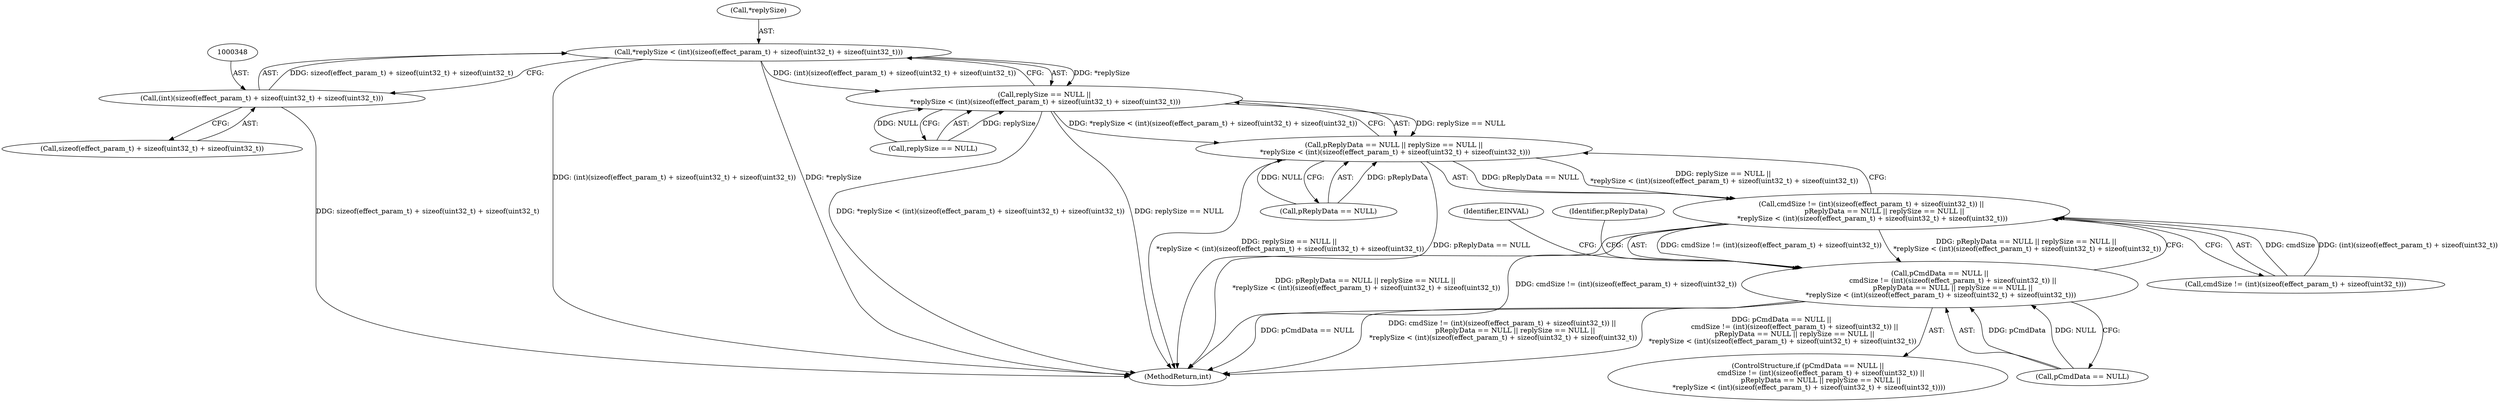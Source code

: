 digraph "0_Android_557bd7bfe6c4895faee09e46fc9b5304a956c8b7@pointer" {
"1000344" [label="(Call,*replySize < (int)(sizeof(effect_param_t) + sizeof(uint32_t) + sizeof(uint32_t)))"];
"1000347" [label="(Call,(int)(sizeof(effect_param_t) + sizeof(uint32_t) + sizeof(uint32_t)))"];
"1000340" [label="(Call,replySize == NULL ||\n *replySize < (int)(sizeof(effect_param_t) + sizeof(uint32_t) + sizeof(uint32_t)))"];
"1000336" [label="(Call,pReplyData == NULL || replySize == NULL ||\n *replySize < (int)(sizeof(effect_param_t) + sizeof(uint32_t) + sizeof(uint32_t)))"];
"1000326" [label="(Call,cmdSize != (int)(sizeof(effect_param_t) + sizeof(uint32_t)) ||\n            pReplyData == NULL || replySize == NULL ||\n *replySize < (int)(sizeof(effect_param_t) + sizeof(uint32_t) + sizeof(uint32_t)))"];
"1000322" [label="(Call,pCmdData == NULL ||\n            cmdSize != (int)(sizeof(effect_param_t) + sizeof(uint32_t)) ||\n            pReplyData == NULL || replySize == NULL ||\n *replySize < (int)(sizeof(effect_param_t) + sizeof(uint32_t) + sizeof(uint32_t)))"];
"1000345" [label="(Call,*replySize)"];
"1000336" [label="(Call,pReplyData == NULL || replySize == NULL ||\n *replySize < (int)(sizeof(effect_param_t) + sizeof(uint32_t) + sizeof(uint32_t)))"];
"1000347" [label="(Call,(int)(sizeof(effect_param_t) + sizeof(uint32_t) + sizeof(uint32_t)))"];
"1000326" [label="(Call,cmdSize != (int)(sizeof(effect_param_t) + sizeof(uint32_t)) ||\n            pReplyData == NULL || replySize == NULL ||\n *replySize < (int)(sizeof(effect_param_t) + sizeof(uint32_t) + sizeof(uint32_t)))"];
"1000337" [label="(Call,pReplyData == NULL)"];
"1000344" [label="(Call,*replySize < (int)(sizeof(effect_param_t) + sizeof(uint32_t) + sizeof(uint32_t)))"];
"1000321" [label="(ControlStructure,if (pCmdData == NULL ||\n            cmdSize != (int)(sizeof(effect_param_t) + sizeof(uint32_t)) ||\n            pReplyData == NULL || replySize == NULL ||\n *replySize < (int)(sizeof(effect_param_t) + sizeof(uint32_t) + sizeof(uint32_t))))"];
"1000340" [label="(Call,replySize == NULL ||\n *replySize < (int)(sizeof(effect_param_t) + sizeof(uint32_t) + sizeof(uint32_t)))"];
"1000349" [label="(Call,sizeof(effect_param_t) + sizeof(uint32_t) + sizeof(uint32_t))"];
"1000341" [label="(Call,replySize == NULL)"];
"1000323" [label="(Call,pCmdData == NULL)"];
"1000322" [label="(Call,pCmdData == NULL ||\n            cmdSize != (int)(sizeof(effect_param_t) + sizeof(uint32_t)) ||\n            pReplyData == NULL || replySize == NULL ||\n *replySize < (int)(sizeof(effect_param_t) + sizeof(uint32_t) + sizeof(uint32_t)))"];
"1000360" [label="(Identifier,EINVAL)"];
"1001120" [label="(MethodReturn,int)"];
"1000362" [label="(Identifier,pReplyData)"];
"1000327" [label="(Call,cmdSize != (int)(sizeof(effect_param_t) + sizeof(uint32_t)))"];
"1000344" -> "1000340"  [label="AST: "];
"1000344" -> "1000347"  [label="CFG: "];
"1000345" -> "1000344"  [label="AST: "];
"1000347" -> "1000344"  [label="AST: "];
"1000340" -> "1000344"  [label="CFG: "];
"1000344" -> "1001120"  [label="DDG: (int)(sizeof(effect_param_t) + sizeof(uint32_t) + sizeof(uint32_t))"];
"1000344" -> "1001120"  [label="DDG: *replySize"];
"1000344" -> "1000340"  [label="DDG: *replySize"];
"1000344" -> "1000340"  [label="DDG: (int)(sizeof(effect_param_t) + sizeof(uint32_t) + sizeof(uint32_t))"];
"1000347" -> "1000344"  [label="DDG: sizeof(effect_param_t) + sizeof(uint32_t) + sizeof(uint32_t)"];
"1000347" -> "1000349"  [label="CFG: "];
"1000348" -> "1000347"  [label="AST: "];
"1000349" -> "1000347"  [label="AST: "];
"1000347" -> "1001120"  [label="DDG: sizeof(effect_param_t) + sizeof(uint32_t) + sizeof(uint32_t)"];
"1000340" -> "1000336"  [label="AST: "];
"1000340" -> "1000341"  [label="CFG: "];
"1000341" -> "1000340"  [label="AST: "];
"1000336" -> "1000340"  [label="CFG: "];
"1000340" -> "1001120"  [label="DDG: *replySize < (int)(sizeof(effect_param_t) + sizeof(uint32_t) + sizeof(uint32_t))"];
"1000340" -> "1001120"  [label="DDG: replySize == NULL"];
"1000340" -> "1000336"  [label="DDG: replySize == NULL"];
"1000340" -> "1000336"  [label="DDG: *replySize < (int)(sizeof(effect_param_t) + sizeof(uint32_t) + sizeof(uint32_t))"];
"1000341" -> "1000340"  [label="DDG: replySize"];
"1000341" -> "1000340"  [label="DDG: NULL"];
"1000336" -> "1000326"  [label="AST: "];
"1000336" -> "1000337"  [label="CFG: "];
"1000337" -> "1000336"  [label="AST: "];
"1000326" -> "1000336"  [label="CFG: "];
"1000336" -> "1001120"  [label="DDG: replySize == NULL ||\n *replySize < (int)(sizeof(effect_param_t) + sizeof(uint32_t) + sizeof(uint32_t))"];
"1000336" -> "1001120"  [label="DDG: pReplyData == NULL"];
"1000336" -> "1000326"  [label="DDG: pReplyData == NULL"];
"1000336" -> "1000326"  [label="DDG: replySize == NULL ||\n *replySize < (int)(sizeof(effect_param_t) + sizeof(uint32_t) + sizeof(uint32_t))"];
"1000337" -> "1000336"  [label="DDG: pReplyData"];
"1000337" -> "1000336"  [label="DDG: NULL"];
"1000326" -> "1000322"  [label="AST: "];
"1000326" -> "1000327"  [label="CFG: "];
"1000327" -> "1000326"  [label="AST: "];
"1000322" -> "1000326"  [label="CFG: "];
"1000326" -> "1001120"  [label="DDG: pReplyData == NULL || replySize == NULL ||\n *replySize < (int)(sizeof(effect_param_t) + sizeof(uint32_t) + sizeof(uint32_t))"];
"1000326" -> "1001120"  [label="DDG: cmdSize != (int)(sizeof(effect_param_t) + sizeof(uint32_t))"];
"1000326" -> "1000322"  [label="DDG: cmdSize != (int)(sizeof(effect_param_t) + sizeof(uint32_t))"];
"1000326" -> "1000322"  [label="DDG: pReplyData == NULL || replySize == NULL ||\n *replySize < (int)(sizeof(effect_param_t) + sizeof(uint32_t) + sizeof(uint32_t))"];
"1000327" -> "1000326"  [label="DDG: cmdSize"];
"1000327" -> "1000326"  [label="DDG: (int)(sizeof(effect_param_t) + sizeof(uint32_t))"];
"1000322" -> "1000321"  [label="AST: "];
"1000322" -> "1000323"  [label="CFG: "];
"1000323" -> "1000322"  [label="AST: "];
"1000360" -> "1000322"  [label="CFG: "];
"1000362" -> "1000322"  [label="CFG: "];
"1000322" -> "1001120"  [label="DDG: cmdSize != (int)(sizeof(effect_param_t) + sizeof(uint32_t)) ||\n            pReplyData == NULL || replySize == NULL ||\n *replySize < (int)(sizeof(effect_param_t) + sizeof(uint32_t) + sizeof(uint32_t))"];
"1000322" -> "1001120"  [label="DDG: pCmdData == NULL ||\n            cmdSize != (int)(sizeof(effect_param_t) + sizeof(uint32_t)) ||\n            pReplyData == NULL || replySize == NULL ||\n *replySize < (int)(sizeof(effect_param_t) + sizeof(uint32_t) + sizeof(uint32_t))"];
"1000322" -> "1001120"  [label="DDG: pCmdData == NULL"];
"1000323" -> "1000322"  [label="DDG: pCmdData"];
"1000323" -> "1000322"  [label="DDG: NULL"];
}
